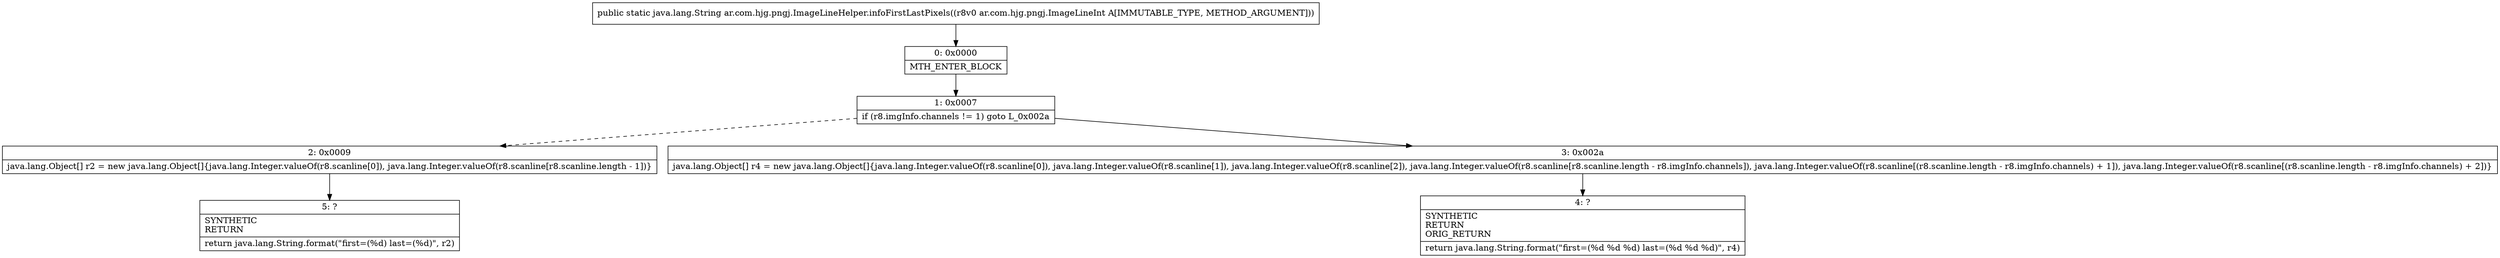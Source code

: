 digraph "CFG forar.com.hjg.pngj.ImageLineHelper.infoFirstLastPixels(Lar\/com\/hjg\/pngj\/ImageLineInt;)Ljava\/lang\/String;" {
Node_0 [shape=record,label="{0\:\ 0x0000|MTH_ENTER_BLOCK\l}"];
Node_1 [shape=record,label="{1\:\ 0x0007|if (r8.imgInfo.channels != 1) goto L_0x002a\l}"];
Node_2 [shape=record,label="{2\:\ 0x0009|java.lang.Object[] r2 = new java.lang.Object[]\{java.lang.Integer.valueOf(r8.scanline[0]), java.lang.Integer.valueOf(r8.scanline[r8.scanline.length \- 1])\}\l}"];
Node_3 [shape=record,label="{3\:\ 0x002a|java.lang.Object[] r4 = new java.lang.Object[]\{java.lang.Integer.valueOf(r8.scanline[0]), java.lang.Integer.valueOf(r8.scanline[1]), java.lang.Integer.valueOf(r8.scanline[2]), java.lang.Integer.valueOf(r8.scanline[r8.scanline.length \- r8.imgInfo.channels]), java.lang.Integer.valueOf(r8.scanline[(r8.scanline.length \- r8.imgInfo.channels) + 1]), java.lang.Integer.valueOf(r8.scanline[(r8.scanline.length \- r8.imgInfo.channels) + 2])\}\l}"];
Node_4 [shape=record,label="{4\:\ ?|SYNTHETIC\lRETURN\lORIG_RETURN\l|return java.lang.String.format(\"first=(%d %d %d) last=(%d %d %d)\", r4)\l}"];
Node_5 [shape=record,label="{5\:\ ?|SYNTHETIC\lRETURN\l|return java.lang.String.format(\"first=(%d) last=(%d)\", r2)\l}"];
MethodNode[shape=record,label="{public static java.lang.String ar.com.hjg.pngj.ImageLineHelper.infoFirstLastPixels((r8v0 ar.com.hjg.pngj.ImageLineInt A[IMMUTABLE_TYPE, METHOD_ARGUMENT])) }"];
MethodNode -> Node_0;
Node_0 -> Node_1;
Node_1 -> Node_2[style=dashed];
Node_1 -> Node_3;
Node_2 -> Node_5;
Node_3 -> Node_4;
}


